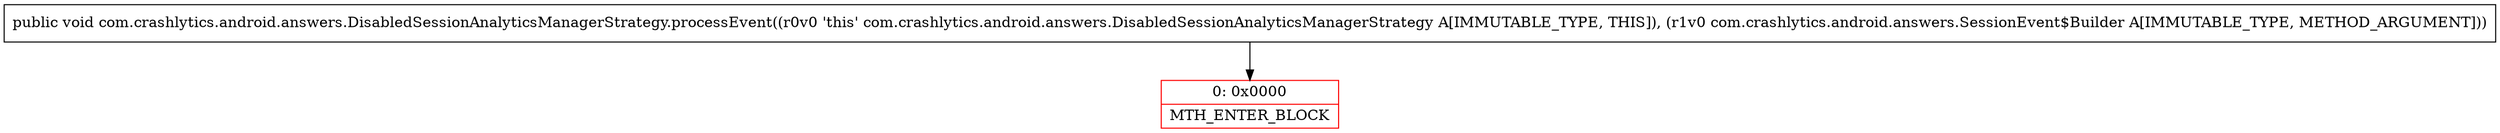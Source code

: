 digraph "CFG forcom.crashlytics.android.answers.DisabledSessionAnalyticsManagerStrategy.processEvent(Lcom\/crashlytics\/android\/answers\/SessionEvent$Builder;)V" {
subgraph cluster_Region_1056259443 {
label = "R(0)";
node [shape=record,color=blue];
}
Node_0 [shape=record,color=red,label="{0\:\ 0x0000|MTH_ENTER_BLOCK\l}"];
MethodNode[shape=record,label="{public void com.crashlytics.android.answers.DisabledSessionAnalyticsManagerStrategy.processEvent((r0v0 'this' com.crashlytics.android.answers.DisabledSessionAnalyticsManagerStrategy A[IMMUTABLE_TYPE, THIS]), (r1v0 com.crashlytics.android.answers.SessionEvent$Builder A[IMMUTABLE_TYPE, METHOD_ARGUMENT])) }"];
MethodNode -> Node_0;
}

